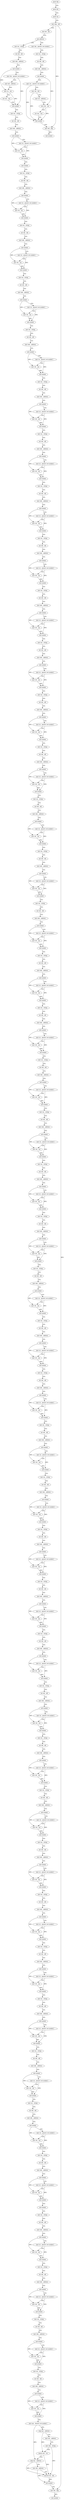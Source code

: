 digraph "func" {
"4216224" [label = "push rbp" ]
"4216225" [label = "push rbx" ]
"4216226" [label = "push rax" ]
"4216227" [label = "mov ebp , edi" ]
"4216229" [label = "test edi , edi" ]
"4216231" [label = "jne address" ]
"4217741" [label = "mov rbx , qword [ rel symbol ]" ]
"4216237" [label = "mov esi , string" ]
"4217748" [label = "mov esi , string" ]
"4217753" [label = "xor edi , edi" ]
"4217755" [label = "mov edx , address" ]
"4217760" [label = "call symbol" ]
"4217765" [label = "mov rcx , qword [ rel symbol ]" ]
"4217772" [label = "mov rdi , rbx" ]
"4217775" [label = "mov esi , address" ]
"4217780" [label = "mov rdx , rax" ]
"4217783" [label = "xor eax , eax" ]
"4217785" [label = "call symbol" ]
"4217790" [label = "mov edi , ebp" ]
"4217792" [label = "call symbol" ]
"4216242" [label = "xor edi , edi" ]
"4216244" [label = "mov edx , address" ]
"4216249" [label = "call symbol" ]
"4216254" [label = "mov rdx , qword [ rel symbol ]" ]
"4216261" [label = "mov edi , address" ]
"4216266" [label = "mov rsi , rax" ]
"4216269" [label = "xor eax , eax" ]
"4216271" [label = "call symbol" ]
"4216276" [label = "mov esi , string" ]
"4216281" [label = "xor edi , edi" ]
"4216283" [label = "mov edx , address" ]
"4216288" [label = "call symbol" ]
"4216293" [label = "mov rsi , qword [ rel symbol ]" ]
"4216300" [label = "mov rdi , rax" ]
"4216303" [label = "call symbol" ]
"4216308" [label = "call symbol" ]
"4216313" [label = "mov esi , string" ]
"4216318" [label = "xor edi , edi" ]
"4216320" [label = "mov edx , address" ]
"4216325" [label = "call symbol" ]
"4216330" [label = "mov rsi , qword [ rel symbol ]" ]
"4216337" [label = "mov rdi , rax" ]
"4216340" [label = "call symbol" ]
"4216345" [label = "mov esi , string" ]
"4216350" [label = "xor edi , edi" ]
"4216352" [label = "mov edx , address" ]
"4216357" [label = "call symbol" ]
"4216362" [label = "mov rsi , qword [ rel symbol ]" ]
"4216369" [label = "mov rdi , rax" ]
"4216372" [label = "call symbol" ]
"4216377" [label = "mov esi , string" ]
"4216382" [label = "xor edi , edi" ]
"4216384" [label = "mov edx , address" ]
"4216389" [label = "call symbol" ]
"4216394" [label = "mov rsi , qword [ rel symbol ]" ]
"4216401" [label = "mov rdi , rax" ]
"4216404" [label = "call symbol" ]
"4216409" [label = "mov esi , string" ]
"4216414" [label = "xor edi , edi" ]
"4216416" [label = "mov edx , address" ]
"4216421" [label = "call symbol" ]
"4216426" [label = "mov rsi , qword [ rel symbol ]" ]
"4216433" [label = "mov rdi , rax" ]
"4216436" [label = "call symbol" ]
"4216441" [label = "mov esi , string" ]
"4216446" [label = "xor edi , edi" ]
"4216448" [label = "mov edx , address" ]
"4216453" [label = "call symbol" ]
"4216458" [label = "mov rsi , qword [ rel symbol ]" ]
"4216465" [label = "mov rdi , rax" ]
"4216468" [label = "call symbol" ]
"4216473" [label = "mov esi , string" ]
"4216478" [label = "xor edi , edi" ]
"4216480" [label = "mov edx , address" ]
"4216485" [label = "call symbol" ]
"4216490" [label = "mov rsi , qword [ rel symbol ]" ]
"4216497" [label = "mov rdi , rax" ]
"4216500" [label = "call symbol" ]
"4216505" [label = "mov esi , string" ]
"4216510" [label = "xor edi , edi" ]
"4216512" [label = "mov edx , address" ]
"4216517" [label = "call symbol" ]
"4216522" [label = "mov rsi , qword [ rel symbol ]" ]
"4216529" [label = "mov rdi , rax" ]
"4216532" [label = "call symbol" ]
"4216537" [label = "mov esi , string" ]
"4216542" [label = "xor edi , edi" ]
"4216544" [label = "mov edx , address" ]
"4216549" [label = "call symbol" ]
"4216554" [label = "mov rsi , qword [ rel symbol ]" ]
"4216561" [label = "mov rdi , rax" ]
"4216564" [label = "call symbol" ]
"4216569" [label = "mov esi , string" ]
"4216574" [label = "xor edi , edi" ]
"4216576" [label = "mov edx , address" ]
"4216581" [label = "call symbol" ]
"4216586" [label = "mov rsi , qword [ rel symbol ]" ]
"4216593" [label = "mov rdi , rax" ]
"4216596" [label = "call symbol" ]
"4216601" [label = "mov esi , string" ]
"4216606" [label = "xor edi , edi" ]
"4216608" [label = "mov edx , address" ]
"4216613" [label = "call symbol" ]
"4216618" [label = "mov rsi , qword [ rel symbol ]" ]
"4216625" [label = "mov rdi , rax" ]
"4216628" [label = "call symbol" ]
"4216633" [label = "mov esi , string" ]
"4216638" [label = "xor edi , edi" ]
"4216640" [label = "mov edx , address" ]
"4216645" [label = "call symbol" ]
"4216650" [label = "mov rsi , qword [ rel symbol ]" ]
"4216657" [label = "mov rdi , rax" ]
"4216660" [label = "call symbol" ]
"4216665" [label = "mov esi , string" ]
"4216670" [label = "xor edi , edi" ]
"4216672" [label = "mov edx , address" ]
"4216677" [label = "call symbol" ]
"4216682" [label = "mov rsi , qword [ rel symbol ]" ]
"4216689" [label = "mov rdi , rax" ]
"4216692" [label = "call symbol" ]
"4216697" [label = "mov esi , string" ]
"4216702" [label = "xor edi , edi" ]
"4216704" [label = "mov edx , address" ]
"4216709" [label = "call symbol" ]
"4216714" [label = "mov rsi , qword [ rel symbol ]" ]
"4216721" [label = "mov rdi , rax" ]
"4216724" [label = "call symbol" ]
"4216729" [label = "mov esi , string" ]
"4216734" [label = "xor edi , edi" ]
"4216736" [label = "mov edx , address" ]
"4216741" [label = "call symbol" ]
"4216746" [label = "mov rsi , qword [ rel symbol ]" ]
"4216753" [label = "mov rdi , rax" ]
"4216756" [label = "call symbol" ]
"4216761" [label = "mov esi , string" ]
"4216766" [label = "xor edi , edi" ]
"4216768" [label = "mov edx , address" ]
"4216773" [label = "call symbol" ]
"4216778" [label = "mov rsi , qword [ rel symbol ]" ]
"4216785" [label = "mov rdi , rax" ]
"4216788" [label = "call symbol" ]
"4216793" [label = "mov esi , string" ]
"4216798" [label = "xor edi , edi" ]
"4216800" [label = "mov edx , address" ]
"4216805" [label = "call symbol" ]
"4216810" [label = "mov rsi , qword [ rel symbol ]" ]
"4216817" [label = "mov rdi , rax" ]
"4216820" [label = "call symbol" ]
"4216825" [label = "mov esi , string" ]
"4216830" [label = "xor edi , edi" ]
"4216832" [label = "mov edx , address" ]
"4216837" [label = "call symbol" ]
"4216842" [label = "mov rsi , qword [ rel symbol ]" ]
"4216849" [label = "mov rdi , rax" ]
"4216852" [label = "call symbol" ]
"4216857" [label = "mov esi , string" ]
"4216862" [label = "xor edi , edi" ]
"4216864" [label = "mov edx , address" ]
"4216869" [label = "call symbol" ]
"4216874" [label = "mov rsi , qword [ rel symbol ]" ]
"4216881" [label = "mov rdi , rax" ]
"4216884" [label = "call symbol" ]
"4216889" [label = "mov esi , string" ]
"4216894" [label = "xor edi , edi" ]
"4216896" [label = "mov edx , address" ]
"4216901" [label = "call symbol" ]
"4216906" [label = "mov rsi , qword [ rel symbol ]" ]
"4216913" [label = "mov rdi , rax" ]
"4216916" [label = "call symbol" ]
"4216921" [label = "mov esi , string" ]
"4216926" [label = "xor edi , edi" ]
"4216928" [label = "mov edx , address" ]
"4216933" [label = "call symbol" ]
"4216938" [label = "mov rsi , qword [ rel symbol ]" ]
"4216945" [label = "mov rdi , rax" ]
"4216948" [label = "call symbol" ]
"4216953" [label = "mov esi , string" ]
"4216958" [label = "xor edi , edi" ]
"4216960" [label = "mov edx , address" ]
"4216965" [label = "call symbol" ]
"4216970" [label = "mov rsi , qword [ rel symbol ]" ]
"4216977" [label = "mov rdi , rax" ]
"4216980" [label = "call symbol" ]
"4216985" [label = "mov esi , string" ]
"4216990" [label = "xor edi , edi" ]
"4216992" [label = "mov edx , address" ]
"4216997" [label = "call symbol" ]
"4217002" [label = "mov rsi , qword [ rel symbol ]" ]
"4217009" [label = "mov rdi , rax" ]
"4217012" [label = "call symbol" ]
"4217017" [label = "mov esi , string" ]
"4217022" [label = "xor edi , edi" ]
"4217024" [label = "mov edx , address" ]
"4217029" [label = "call symbol" ]
"4217034" [label = "mov rsi , qword [ rel symbol ]" ]
"4217041" [label = "mov rdi , rax" ]
"4217044" [label = "call symbol" ]
"4217049" [label = "mov esi , string" ]
"4217054" [label = "xor edi , edi" ]
"4217056" [label = "mov edx , address" ]
"4217061" [label = "call symbol" ]
"4217066" [label = "mov rsi , qword [ rel symbol ]" ]
"4217073" [label = "mov rdi , rax" ]
"4217076" [label = "call symbol" ]
"4217081" [label = "mov esi , string" ]
"4217086" [label = "xor edi , edi" ]
"4217088" [label = "mov edx , address" ]
"4217093" [label = "call symbol" ]
"4217098" [label = "mov rsi , qword [ rel symbol ]" ]
"4217105" [label = "mov rdi , rax" ]
"4217108" [label = "call symbol" ]
"4217113" [label = "mov esi , string" ]
"4217118" [label = "xor edi , edi" ]
"4217120" [label = "mov edx , address" ]
"4217125" [label = "call symbol" ]
"4217130" [label = "mov rsi , qword [ rel symbol ]" ]
"4217137" [label = "mov rdi , rax" ]
"4217140" [label = "call symbol" ]
"4217145" [label = "mov esi , string" ]
"4217150" [label = "xor edi , edi" ]
"4217152" [label = "mov edx , address" ]
"4217157" [label = "call symbol" ]
"4217162" [label = "mov rsi , qword [ rel symbol ]" ]
"4217169" [label = "mov rdi , rax" ]
"4217172" [label = "call symbol" ]
"4217177" [label = "mov esi , string" ]
"4217182" [label = "xor edi , edi" ]
"4217184" [label = "mov edx , address" ]
"4217189" [label = "call symbol" ]
"4217194" [label = "mov rsi , qword [ rel symbol ]" ]
"4217201" [label = "mov rdi , rax" ]
"4217204" [label = "call symbol" ]
"4217209" [label = "mov esi , string" ]
"4217214" [label = "xor edi , edi" ]
"4217216" [label = "mov edx , address" ]
"4217221" [label = "call symbol" ]
"4217226" [label = "mov rsi , qword [ rel symbol ]" ]
"4217233" [label = "mov rdi , rax" ]
"4217236" [label = "call symbol" ]
"4217241" [label = "mov esi , string" ]
"4217246" [label = "xor edi , edi" ]
"4217248" [label = "mov edx , address" ]
"4217253" [label = "call symbol" ]
"4217258" [label = "mov rsi , qword [ rel symbol ]" ]
"4217265" [label = "mov rdi , rax" ]
"4217268" [label = "call symbol" ]
"4217273" [label = "mov esi , string" ]
"4217278" [label = "xor edi , edi" ]
"4217280" [label = "mov edx , address" ]
"4217285" [label = "call symbol" ]
"4217290" [label = "mov rsi , qword [ rel symbol ]" ]
"4217297" [label = "mov rdi , rax" ]
"4217300" [label = "call symbol" ]
"4217305" [label = "mov esi , string" ]
"4217310" [label = "xor edi , edi" ]
"4217312" [label = "mov edx , address" ]
"4217317" [label = "call symbol" ]
"4217322" [label = "mov rsi , qword [ rel symbol ]" ]
"4217329" [label = "mov rdi , rax" ]
"4217332" [label = "call symbol" ]
"4217337" [label = "mov esi , string" ]
"4217342" [label = "xor edi , edi" ]
"4217344" [label = "mov edx , address" ]
"4217349" [label = "call symbol" ]
"4217354" [label = "mov rsi , qword [ rel symbol ]" ]
"4217361" [label = "mov rdi , rax" ]
"4217364" [label = "call symbol" ]
"4217369" [label = "mov esi , string" ]
"4217374" [label = "xor edi , edi" ]
"4217376" [label = "mov edx , address" ]
"4217381" [label = "call symbol" ]
"4217386" [label = "mov rsi , qword [ rel symbol ]" ]
"4217393" [label = "mov rdi , rax" ]
"4217396" [label = "call symbol" ]
"4217401" [label = "mov esi , string" ]
"4217406" [label = "xor edi , edi" ]
"4217408" [label = "mov edx , address" ]
"4217413" [label = "call symbol" ]
"4217418" [label = "mov rsi , qword [ rel symbol ]" ]
"4217425" [label = "mov rdi , rax" ]
"4217428" [label = "call symbol" ]
"4217433" [label = "mov esi , string" ]
"4217438" [label = "xor edi , edi" ]
"4217440" [label = "mov edx , address" ]
"4217445" [label = "call symbol" ]
"4217450" [label = "mov rsi , qword [ rel symbol ]" ]
"4217457" [label = "mov rdi , rax" ]
"4217460" [label = "call symbol" ]
"4217465" [label = "mov esi , string" ]
"4217470" [label = "xor edi , edi" ]
"4217472" [label = "mov edx , address" ]
"4217477" [label = "call symbol" ]
"4217482" [label = "mov rsi , qword [ rel symbol ]" ]
"4217489" [label = "mov rdi , rax" ]
"4217492" [label = "call symbol" ]
"4217497" [label = "mov esi , string" ]
"4217502" [label = "xor edi , edi" ]
"4217504" [label = "mov edx , address" ]
"4217509" [label = "call symbol" ]
"4217514" [label = "mov rsi , qword [ rel symbol ]" ]
"4217521" [label = "mov rdi , rax" ]
"4217524" [label = "call symbol" ]
"4217529" [label = "mov esi , string" ]
"4217534" [label = "xor edi , edi" ]
"4217536" [label = "mov edx , address" ]
"4217541" [label = "call symbol" ]
"4217546" [label = "mov rsi , qword [ rel symbol ]" ]
"4217553" [label = "mov rdi , rax" ]
"4217556" [label = "call symbol" ]
"4217561" [label = "call symbol" ]
"4217566" [label = "mov esi , string" ]
"4217571" [label = "xor edi , edi" ]
"4217573" [label = "mov edx , address" ]
"4217578" [label = "call symbol" ]
"4217583" [label = "mov rsi , qword [ rel symbol ]" ]
"4217590" [label = "mov rdi , rax" ]
"4217593" [label = "call symbol" ]
"4217598" [label = "mov esi , string" ]
"4217603" [label = "xor edi , edi" ]
"4217605" [label = "mov edx , address" ]
"4217610" [label = "call symbol" ]
"4217615" [label = "mov rsi , qword [ rel symbol ]" ]
"4217622" [label = "mov rdi , rax" ]
"4217625" [label = "call symbol" ]
"4217630" [label = "mov esi , string" ]
"4217635" [label = "xor edi , edi" ]
"4217637" [label = "mov edx , address" ]
"4217642" [label = "call symbol" ]
"4217647" [label = "mov rsi , qword [ rel symbol ]" ]
"4217654" [label = "mov rdi , rax" ]
"4217657" [label = "call symbol" ]
"4217662" [label = "mov esi , string" ]
"4217667" [label = "xor edi , edi" ]
"4217669" [label = "mov edx , address" ]
"4217674" [label = "call symbol" ]
"4217679" [label = "mov rsi , qword [ rel symbol ]" ]
"4217686" [label = "mov rdi , rax" ]
"4217689" [label = "call symbol" ]
"4217694" [label = "mov eax , dword [ rel symbol ]" ]
"4217700" [label = "cmp eax , address" ]
"4217703" [label = "mov ecx , address" ]
"4217708" [label = "mov edx , string" ]
"4217713" [label = "cmove rdx , rcx" ]
"4217717" [label = "cmp eax , address" ]
"4217720" [label = "mov edi , address" ]
"4217725" [label = "cmovne rdi , rdx" ]
"4217729" [label = "call symbol" ]
"4217734" [label = "mov edi , ebp" ]
"4217736" [label = "call symbol" ]
"4216224" -> "4216225" [ label = "CFG" ]
"4216225" -> "4216226" [ label = "CFG" ]
"4216226" -> "4216227" [ label = "CFG" ]
"4216227" -> "4216229" [ label = "CFG" ]
"4216227" -> "4217790" [ label = "DFG" ]
"4216227" -> "4217734" [ label = "DFG" ]
"4216229" -> "4216231" [ label = "CFG" ]
"4216231" -> "4217741" [ label = "CFG" ]
"4216231" -> "4216237" [ label = "CFG" ]
"4217741" -> "4217748" [ label = "CFG" ]
"4216237" -> "4216242" [ label = "CFG" ]
"4217748" -> "4217753" [ label = "CFG" ]
"4217753" -> "4217755" [ label = "CFG" ]
"4217755" -> "4217760" [ label = "CFG" ]
"4217760" -> "4217765" [ label = "CFG" ]
"4217760" -> "4217780" [ label = "DFG" ]
"4217765" -> "4217772" [ label = "CFG" ]
"4217765" -> "4217785" [ label = "DFG" ]
"4217772" -> "4217775" [ label = "CFG" ]
"4217772" -> "4217785" [ label = "DFG" ]
"4217775" -> "4217780" [ label = "CFG" ]
"4217780" -> "4217783" [ label = "CFG" ]
"4217780" -> "4217785" [ label = "DFG" ]
"4217783" -> "4217785" [ label = "CFG" ]
"4217785" -> "4217790" [ label = "CFG" ]
"4217790" -> "4217792" [ label = "DFG" ]
"4216242" -> "4216244" [ label = "CFG" ]
"4216244" -> "4216249" [ label = "CFG" ]
"4216249" -> "4216254" [ label = "CFG" ]
"4216249" -> "4216266" [ label = "DFG" ]
"4216254" -> "4216261" [ label = "CFG" ]
"4216254" -> "4216271" [ label = "DFG" ]
"4216261" -> "4216266" [ label = "CFG" ]
"4216266" -> "4216269" [ label = "CFG" ]
"4216266" -> "4216271" [ label = "DFG" ]
"4216269" -> "4216271" [ label = "CFG" ]
"4216271" -> "4216276" [ label = "CFG" ]
"4216276" -> "4216281" [ label = "CFG" ]
"4216281" -> "4216283" [ label = "CFG" ]
"4216283" -> "4216288" [ label = "CFG" ]
"4216288" -> "4216293" [ label = "CFG" ]
"4216288" -> "4216300" [ label = "DFG" ]
"4216293" -> "4216300" [ label = "CFG" ]
"4216293" -> "4216303" [ label = "DFG" ]
"4216300" -> "4216303" [ label = "DFG" ]
"4216303" -> "4216308" [ label = "CFG" ]
"4216308" -> "4216313" [ label = "CFG" ]
"4216313" -> "4216318" [ label = "CFG" ]
"4216318" -> "4216320" [ label = "CFG" ]
"4216320" -> "4216325" [ label = "CFG" ]
"4216325" -> "4216330" [ label = "CFG" ]
"4216325" -> "4216337" [ label = "DFG" ]
"4216330" -> "4216337" [ label = "CFG" ]
"4216330" -> "4216340" [ label = "DFG" ]
"4216337" -> "4216340" [ label = "DFG" ]
"4216340" -> "4216345" [ label = "CFG" ]
"4216345" -> "4216350" [ label = "CFG" ]
"4216350" -> "4216352" [ label = "CFG" ]
"4216352" -> "4216357" [ label = "CFG" ]
"4216357" -> "4216362" [ label = "CFG" ]
"4216357" -> "4216369" [ label = "DFG" ]
"4216362" -> "4216369" [ label = "CFG" ]
"4216362" -> "4216372" [ label = "DFG" ]
"4216369" -> "4216372" [ label = "DFG" ]
"4216372" -> "4216377" [ label = "CFG" ]
"4216377" -> "4216382" [ label = "CFG" ]
"4216382" -> "4216384" [ label = "CFG" ]
"4216384" -> "4216389" [ label = "CFG" ]
"4216389" -> "4216394" [ label = "CFG" ]
"4216389" -> "4216401" [ label = "DFG" ]
"4216394" -> "4216401" [ label = "CFG" ]
"4216394" -> "4216404" [ label = "DFG" ]
"4216401" -> "4216404" [ label = "DFG" ]
"4216404" -> "4216409" [ label = "CFG" ]
"4216409" -> "4216414" [ label = "CFG" ]
"4216414" -> "4216416" [ label = "CFG" ]
"4216416" -> "4216421" [ label = "CFG" ]
"4216421" -> "4216426" [ label = "CFG" ]
"4216421" -> "4216433" [ label = "DFG" ]
"4216426" -> "4216433" [ label = "CFG" ]
"4216426" -> "4216436" [ label = "DFG" ]
"4216433" -> "4216436" [ label = "DFG" ]
"4216436" -> "4216441" [ label = "CFG" ]
"4216441" -> "4216446" [ label = "CFG" ]
"4216446" -> "4216448" [ label = "CFG" ]
"4216448" -> "4216453" [ label = "CFG" ]
"4216453" -> "4216458" [ label = "CFG" ]
"4216453" -> "4216465" [ label = "DFG" ]
"4216458" -> "4216465" [ label = "CFG" ]
"4216458" -> "4216468" [ label = "DFG" ]
"4216465" -> "4216468" [ label = "DFG" ]
"4216468" -> "4216473" [ label = "CFG" ]
"4216473" -> "4216478" [ label = "CFG" ]
"4216478" -> "4216480" [ label = "CFG" ]
"4216480" -> "4216485" [ label = "CFG" ]
"4216485" -> "4216490" [ label = "CFG" ]
"4216485" -> "4216497" [ label = "DFG" ]
"4216490" -> "4216497" [ label = "CFG" ]
"4216490" -> "4216500" [ label = "DFG" ]
"4216497" -> "4216500" [ label = "DFG" ]
"4216500" -> "4216505" [ label = "CFG" ]
"4216505" -> "4216510" [ label = "CFG" ]
"4216510" -> "4216512" [ label = "CFG" ]
"4216512" -> "4216517" [ label = "CFG" ]
"4216517" -> "4216522" [ label = "CFG" ]
"4216517" -> "4216529" [ label = "DFG" ]
"4216522" -> "4216529" [ label = "CFG" ]
"4216522" -> "4216532" [ label = "DFG" ]
"4216529" -> "4216532" [ label = "DFG" ]
"4216532" -> "4216537" [ label = "CFG" ]
"4216537" -> "4216542" [ label = "CFG" ]
"4216542" -> "4216544" [ label = "CFG" ]
"4216544" -> "4216549" [ label = "CFG" ]
"4216549" -> "4216554" [ label = "CFG" ]
"4216549" -> "4216561" [ label = "DFG" ]
"4216554" -> "4216561" [ label = "CFG" ]
"4216554" -> "4216564" [ label = "DFG" ]
"4216561" -> "4216564" [ label = "DFG" ]
"4216564" -> "4216569" [ label = "CFG" ]
"4216569" -> "4216574" [ label = "CFG" ]
"4216574" -> "4216576" [ label = "CFG" ]
"4216576" -> "4216581" [ label = "CFG" ]
"4216581" -> "4216586" [ label = "CFG" ]
"4216581" -> "4216593" [ label = "DFG" ]
"4216586" -> "4216593" [ label = "CFG" ]
"4216586" -> "4216596" [ label = "DFG" ]
"4216593" -> "4216596" [ label = "DFG" ]
"4216596" -> "4216601" [ label = "CFG" ]
"4216601" -> "4216606" [ label = "CFG" ]
"4216606" -> "4216608" [ label = "CFG" ]
"4216608" -> "4216613" [ label = "CFG" ]
"4216613" -> "4216618" [ label = "CFG" ]
"4216613" -> "4216625" [ label = "DFG" ]
"4216618" -> "4216625" [ label = "CFG" ]
"4216618" -> "4216628" [ label = "DFG" ]
"4216625" -> "4216628" [ label = "DFG" ]
"4216628" -> "4216633" [ label = "CFG" ]
"4216633" -> "4216638" [ label = "CFG" ]
"4216638" -> "4216640" [ label = "CFG" ]
"4216640" -> "4216645" [ label = "CFG" ]
"4216645" -> "4216650" [ label = "CFG" ]
"4216645" -> "4216657" [ label = "DFG" ]
"4216650" -> "4216657" [ label = "CFG" ]
"4216650" -> "4216660" [ label = "DFG" ]
"4216657" -> "4216660" [ label = "DFG" ]
"4216660" -> "4216665" [ label = "CFG" ]
"4216665" -> "4216670" [ label = "CFG" ]
"4216670" -> "4216672" [ label = "CFG" ]
"4216672" -> "4216677" [ label = "CFG" ]
"4216677" -> "4216682" [ label = "CFG" ]
"4216677" -> "4216689" [ label = "DFG" ]
"4216682" -> "4216689" [ label = "CFG" ]
"4216682" -> "4216692" [ label = "DFG" ]
"4216689" -> "4216692" [ label = "DFG" ]
"4216692" -> "4216697" [ label = "CFG" ]
"4216697" -> "4216702" [ label = "CFG" ]
"4216702" -> "4216704" [ label = "CFG" ]
"4216704" -> "4216709" [ label = "CFG" ]
"4216709" -> "4216714" [ label = "CFG" ]
"4216709" -> "4216721" [ label = "DFG" ]
"4216714" -> "4216721" [ label = "CFG" ]
"4216714" -> "4216724" [ label = "DFG" ]
"4216721" -> "4216724" [ label = "DFG" ]
"4216724" -> "4216729" [ label = "CFG" ]
"4216729" -> "4216734" [ label = "CFG" ]
"4216734" -> "4216736" [ label = "CFG" ]
"4216736" -> "4216741" [ label = "CFG" ]
"4216741" -> "4216746" [ label = "CFG" ]
"4216741" -> "4216753" [ label = "DFG" ]
"4216746" -> "4216753" [ label = "CFG" ]
"4216746" -> "4216756" [ label = "DFG" ]
"4216753" -> "4216756" [ label = "DFG" ]
"4216756" -> "4216761" [ label = "CFG" ]
"4216761" -> "4216766" [ label = "CFG" ]
"4216766" -> "4216768" [ label = "CFG" ]
"4216768" -> "4216773" [ label = "CFG" ]
"4216773" -> "4216778" [ label = "CFG" ]
"4216773" -> "4216785" [ label = "DFG" ]
"4216778" -> "4216785" [ label = "CFG" ]
"4216778" -> "4216788" [ label = "DFG" ]
"4216785" -> "4216788" [ label = "DFG" ]
"4216788" -> "4216793" [ label = "CFG" ]
"4216793" -> "4216798" [ label = "CFG" ]
"4216798" -> "4216800" [ label = "CFG" ]
"4216800" -> "4216805" [ label = "CFG" ]
"4216805" -> "4216810" [ label = "CFG" ]
"4216805" -> "4216817" [ label = "DFG" ]
"4216810" -> "4216817" [ label = "CFG" ]
"4216810" -> "4216820" [ label = "DFG" ]
"4216817" -> "4216820" [ label = "DFG" ]
"4216820" -> "4216825" [ label = "CFG" ]
"4216825" -> "4216830" [ label = "CFG" ]
"4216830" -> "4216832" [ label = "CFG" ]
"4216832" -> "4216837" [ label = "CFG" ]
"4216837" -> "4216842" [ label = "CFG" ]
"4216837" -> "4216849" [ label = "DFG" ]
"4216842" -> "4216849" [ label = "CFG" ]
"4216842" -> "4216852" [ label = "DFG" ]
"4216849" -> "4216852" [ label = "DFG" ]
"4216852" -> "4216857" [ label = "CFG" ]
"4216857" -> "4216862" [ label = "CFG" ]
"4216862" -> "4216864" [ label = "CFG" ]
"4216864" -> "4216869" [ label = "CFG" ]
"4216869" -> "4216874" [ label = "CFG" ]
"4216869" -> "4216881" [ label = "DFG" ]
"4216874" -> "4216881" [ label = "CFG" ]
"4216874" -> "4216884" [ label = "DFG" ]
"4216881" -> "4216884" [ label = "DFG" ]
"4216884" -> "4216889" [ label = "CFG" ]
"4216889" -> "4216894" [ label = "CFG" ]
"4216894" -> "4216896" [ label = "CFG" ]
"4216896" -> "4216901" [ label = "CFG" ]
"4216901" -> "4216906" [ label = "CFG" ]
"4216901" -> "4216913" [ label = "DFG" ]
"4216906" -> "4216913" [ label = "CFG" ]
"4216906" -> "4216916" [ label = "DFG" ]
"4216913" -> "4216916" [ label = "DFG" ]
"4216916" -> "4216921" [ label = "CFG" ]
"4216921" -> "4216926" [ label = "CFG" ]
"4216926" -> "4216928" [ label = "CFG" ]
"4216928" -> "4216933" [ label = "CFG" ]
"4216933" -> "4216938" [ label = "CFG" ]
"4216933" -> "4216945" [ label = "DFG" ]
"4216938" -> "4216945" [ label = "CFG" ]
"4216938" -> "4216948" [ label = "DFG" ]
"4216945" -> "4216948" [ label = "DFG" ]
"4216948" -> "4216953" [ label = "CFG" ]
"4216953" -> "4216958" [ label = "CFG" ]
"4216958" -> "4216960" [ label = "CFG" ]
"4216960" -> "4216965" [ label = "CFG" ]
"4216965" -> "4216970" [ label = "CFG" ]
"4216965" -> "4216977" [ label = "DFG" ]
"4216970" -> "4216977" [ label = "CFG" ]
"4216970" -> "4216980" [ label = "DFG" ]
"4216977" -> "4216980" [ label = "DFG" ]
"4216980" -> "4216985" [ label = "CFG" ]
"4216985" -> "4216990" [ label = "CFG" ]
"4216990" -> "4216992" [ label = "CFG" ]
"4216992" -> "4216997" [ label = "CFG" ]
"4216997" -> "4217002" [ label = "CFG" ]
"4216997" -> "4217009" [ label = "DFG" ]
"4217002" -> "4217009" [ label = "CFG" ]
"4217002" -> "4217012" [ label = "DFG" ]
"4217009" -> "4217012" [ label = "DFG" ]
"4217012" -> "4217017" [ label = "CFG" ]
"4217017" -> "4217022" [ label = "CFG" ]
"4217022" -> "4217024" [ label = "CFG" ]
"4217024" -> "4217029" [ label = "CFG" ]
"4217029" -> "4217034" [ label = "CFG" ]
"4217029" -> "4217041" [ label = "DFG" ]
"4217034" -> "4217041" [ label = "CFG" ]
"4217034" -> "4217044" [ label = "DFG" ]
"4217041" -> "4217044" [ label = "DFG" ]
"4217044" -> "4217049" [ label = "CFG" ]
"4217049" -> "4217054" [ label = "CFG" ]
"4217054" -> "4217056" [ label = "CFG" ]
"4217056" -> "4217061" [ label = "CFG" ]
"4217061" -> "4217066" [ label = "CFG" ]
"4217061" -> "4217073" [ label = "DFG" ]
"4217066" -> "4217073" [ label = "CFG" ]
"4217066" -> "4217076" [ label = "DFG" ]
"4217073" -> "4217076" [ label = "DFG" ]
"4217076" -> "4217081" [ label = "CFG" ]
"4217081" -> "4217086" [ label = "CFG" ]
"4217086" -> "4217088" [ label = "CFG" ]
"4217088" -> "4217093" [ label = "CFG" ]
"4217093" -> "4217098" [ label = "CFG" ]
"4217093" -> "4217105" [ label = "DFG" ]
"4217098" -> "4217105" [ label = "CFG" ]
"4217098" -> "4217108" [ label = "DFG" ]
"4217105" -> "4217108" [ label = "DFG" ]
"4217108" -> "4217113" [ label = "CFG" ]
"4217113" -> "4217118" [ label = "CFG" ]
"4217118" -> "4217120" [ label = "CFG" ]
"4217120" -> "4217125" [ label = "CFG" ]
"4217125" -> "4217130" [ label = "CFG" ]
"4217125" -> "4217137" [ label = "DFG" ]
"4217130" -> "4217137" [ label = "CFG" ]
"4217130" -> "4217140" [ label = "DFG" ]
"4217137" -> "4217140" [ label = "DFG" ]
"4217140" -> "4217145" [ label = "CFG" ]
"4217145" -> "4217150" [ label = "CFG" ]
"4217150" -> "4217152" [ label = "CFG" ]
"4217152" -> "4217157" [ label = "CFG" ]
"4217157" -> "4217162" [ label = "CFG" ]
"4217157" -> "4217169" [ label = "DFG" ]
"4217162" -> "4217169" [ label = "CFG" ]
"4217162" -> "4217172" [ label = "DFG" ]
"4217169" -> "4217172" [ label = "DFG" ]
"4217172" -> "4217177" [ label = "CFG" ]
"4217177" -> "4217182" [ label = "CFG" ]
"4217182" -> "4217184" [ label = "CFG" ]
"4217184" -> "4217189" [ label = "CFG" ]
"4217189" -> "4217194" [ label = "CFG" ]
"4217189" -> "4217201" [ label = "DFG" ]
"4217194" -> "4217201" [ label = "CFG" ]
"4217194" -> "4217204" [ label = "DFG" ]
"4217201" -> "4217204" [ label = "DFG" ]
"4217204" -> "4217209" [ label = "CFG" ]
"4217209" -> "4217214" [ label = "CFG" ]
"4217214" -> "4217216" [ label = "CFG" ]
"4217216" -> "4217221" [ label = "CFG" ]
"4217221" -> "4217226" [ label = "CFG" ]
"4217221" -> "4217233" [ label = "DFG" ]
"4217226" -> "4217233" [ label = "CFG" ]
"4217226" -> "4217236" [ label = "DFG" ]
"4217233" -> "4217236" [ label = "DFG" ]
"4217236" -> "4217241" [ label = "CFG" ]
"4217241" -> "4217246" [ label = "CFG" ]
"4217246" -> "4217248" [ label = "CFG" ]
"4217248" -> "4217253" [ label = "CFG" ]
"4217253" -> "4217258" [ label = "CFG" ]
"4217253" -> "4217265" [ label = "DFG" ]
"4217258" -> "4217265" [ label = "CFG" ]
"4217258" -> "4217268" [ label = "DFG" ]
"4217265" -> "4217268" [ label = "DFG" ]
"4217268" -> "4217273" [ label = "CFG" ]
"4217273" -> "4217278" [ label = "CFG" ]
"4217278" -> "4217280" [ label = "CFG" ]
"4217280" -> "4217285" [ label = "CFG" ]
"4217285" -> "4217290" [ label = "CFG" ]
"4217285" -> "4217297" [ label = "DFG" ]
"4217290" -> "4217297" [ label = "CFG" ]
"4217290" -> "4217300" [ label = "DFG" ]
"4217297" -> "4217300" [ label = "DFG" ]
"4217300" -> "4217305" [ label = "CFG" ]
"4217305" -> "4217310" [ label = "CFG" ]
"4217310" -> "4217312" [ label = "CFG" ]
"4217312" -> "4217317" [ label = "CFG" ]
"4217317" -> "4217322" [ label = "CFG" ]
"4217317" -> "4217329" [ label = "DFG" ]
"4217322" -> "4217329" [ label = "CFG" ]
"4217322" -> "4217332" [ label = "DFG" ]
"4217329" -> "4217332" [ label = "DFG" ]
"4217332" -> "4217337" [ label = "CFG" ]
"4217337" -> "4217342" [ label = "CFG" ]
"4217342" -> "4217344" [ label = "CFG" ]
"4217344" -> "4217349" [ label = "CFG" ]
"4217349" -> "4217354" [ label = "CFG" ]
"4217349" -> "4217361" [ label = "DFG" ]
"4217354" -> "4217361" [ label = "CFG" ]
"4217354" -> "4217364" [ label = "DFG" ]
"4217361" -> "4217364" [ label = "DFG" ]
"4217364" -> "4217369" [ label = "CFG" ]
"4217369" -> "4217374" [ label = "CFG" ]
"4217374" -> "4217376" [ label = "CFG" ]
"4217376" -> "4217381" [ label = "CFG" ]
"4217381" -> "4217386" [ label = "CFG" ]
"4217381" -> "4217393" [ label = "DFG" ]
"4217386" -> "4217393" [ label = "CFG" ]
"4217386" -> "4217396" [ label = "DFG" ]
"4217393" -> "4217396" [ label = "DFG" ]
"4217396" -> "4217401" [ label = "CFG" ]
"4217401" -> "4217406" [ label = "CFG" ]
"4217406" -> "4217408" [ label = "CFG" ]
"4217408" -> "4217413" [ label = "CFG" ]
"4217413" -> "4217418" [ label = "CFG" ]
"4217413" -> "4217425" [ label = "DFG" ]
"4217418" -> "4217425" [ label = "CFG" ]
"4217418" -> "4217428" [ label = "DFG" ]
"4217425" -> "4217428" [ label = "DFG" ]
"4217428" -> "4217433" [ label = "CFG" ]
"4217433" -> "4217438" [ label = "CFG" ]
"4217438" -> "4217440" [ label = "CFG" ]
"4217440" -> "4217445" [ label = "CFG" ]
"4217445" -> "4217450" [ label = "CFG" ]
"4217445" -> "4217457" [ label = "DFG" ]
"4217450" -> "4217457" [ label = "CFG" ]
"4217450" -> "4217460" [ label = "DFG" ]
"4217457" -> "4217460" [ label = "DFG" ]
"4217460" -> "4217465" [ label = "CFG" ]
"4217465" -> "4217470" [ label = "CFG" ]
"4217470" -> "4217472" [ label = "CFG" ]
"4217472" -> "4217477" [ label = "CFG" ]
"4217477" -> "4217482" [ label = "CFG" ]
"4217477" -> "4217489" [ label = "DFG" ]
"4217482" -> "4217489" [ label = "CFG" ]
"4217482" -> "4217492" [ label = "DFG" ]
"4217489" -> "4217492" [ label = "DFG" ]
"4217492" -> "4217497" [ label = "CFG" ]
"4217497" -> "4217502" [ label = "CFG" ]
"4217502" -> "4217504" [ label = "CFG" ]
"4217504" -> "4217509" [ label = "CFG" ]
"4217509" -> "4217514" [ label = "CFG" ]
"4217509" -> "4217521" [ label = "DFG" ]
"4217514" -> "4217521" [ label = "CFG" ]
"4217514" -> "4217524" [ label = "DFG" ]
"4217521" -> "4217524" [ label = "DFG" ]
"4217524" -> "4217529" [ label = "CFG" ]
"4217529" -> "4217534" [ label = "CFG" ]
"4217534" -> "4217536" [ label = "CFG" ]
"4217536" -> "4217541" [ label = "CFG" ]
"4217541" -> "4217546" [ label = "CFG" ]
"4217541" -> "4217553" [ label = "DFG" ]
"4217546" -> "4217553" [ label = "CFG" ]
"4217546" -> "4217556" [ label = "DFG" ]
"4217553" -> "4217556" [ label = "DFG" ]
"4217556" -> "4217561" [ label = "CFG" ]
"4217561" -> "4217566" [ label = "CFG" ]
"4217566" -> "4217571" [ label = "CFG" ]
"4217571" -> "4217573" [ label = "CFG" ]
"4217573" -> "4217578" [ label = "CFG" ]
"4217578" -> "4217583" [ label = "CFG" ]
"4217578" -> "4217590" [ label = "DFG" ]
"4217583" -> "4217590" [ label = "CFG" ]
"4217583" -> "4217593" [ label = "DFG" ]
"4217590" -> "4217593" [ label = "DFG" ]
"4217593" -> "4217598" [ label = "CFG" ]
"4217598" -> "4217603" [ label = "CFG" ]
"4217603" -> "4217605" [ label = "CFG" ]
"4217605" -> "4217610" [ label = "CFG" ]
"4217610" -> "4217615" [ label = "CFG" ]
"4217610" -> "4217622" [ label = "DFG" ]
"4217615" -> "4217622" [ label = "CFG" ]
"4217615" -> "4217625" [ label = "DFG" ]
"4217622" -> "4217625" [ label = "DFG" ]
"4217625" -> "4217630" [ label = "CFG" ]
"4217630" -> "4217635" [ label = "CFG" ]
"4217635" -> "4217637" [ label = "CFG" ]
"4217637" -> "4217642" [ label = "CFG" ]
"4217642" -> "4217647" [ label = "CFG" ]
"4217642" -> "4217654" [ label = "DFG" ]
"4217647" -> "4217654" [ label = "CFG" ]
"4217647" -> "4217657" [ label = "DFG" ]
"4217654" -> "4217657" [ label = "DFG" ]
"4217657" -> "4217662" [ label = "CFG" ]
"4217662" -> "4217667" [ label = "CFG" ]
"4217667" -> "4217669" [ label = "CFG" ]
"4217669" -> "4217674" [ label = "CFG" ]
"4217674" -> "4217679" [ label = "CFG" ]
"4217674" -> "4217686" [ label = "DFG" ]
"4217679" -> "4217686" [ label = "CFG" ]
"4217679" -> "4217689" [ label = "DFG" ]
"4217686" -> "4217689" [ label = "DFG" ]
"4217689" -> "4217694" [ label = "CFG" ]
"4217694" -> "4217700" [ label = "DFG" ]
"4217694" -> "4217717" [ label = "DFG" ]
"4217700" -> "4217703" [ label = "CFG" ]
"4217700" -> "4217713" [ label = "DFG" ]
"4217703" -> "4217708" [ label = "CFG" ]
"4217708" -> "4217713" [ label = "CFG" ]
"4217708" -> "4217725" [ label = "DFG" ]
"4217713" -> "4217717" [ label = "CFG" ]
"4217713" -> "4217725" [ label = "DFG" ]
"4217717" -> "4217720" [ label = "CFG" ]
"4217717" -> "4217725" [ label = "DFG" ]
"4217720" -> "4217725" [ label = "CFG" ]
"4217720" -> "4217729" [ label = "DFG" ]
"4217725" -> "4217729" [ label = "DFG" ]
"4217729" -> "4217734" [ label = "CFG" ]
"4217734" -> "4217736" [ label = "DFG" ]
}
